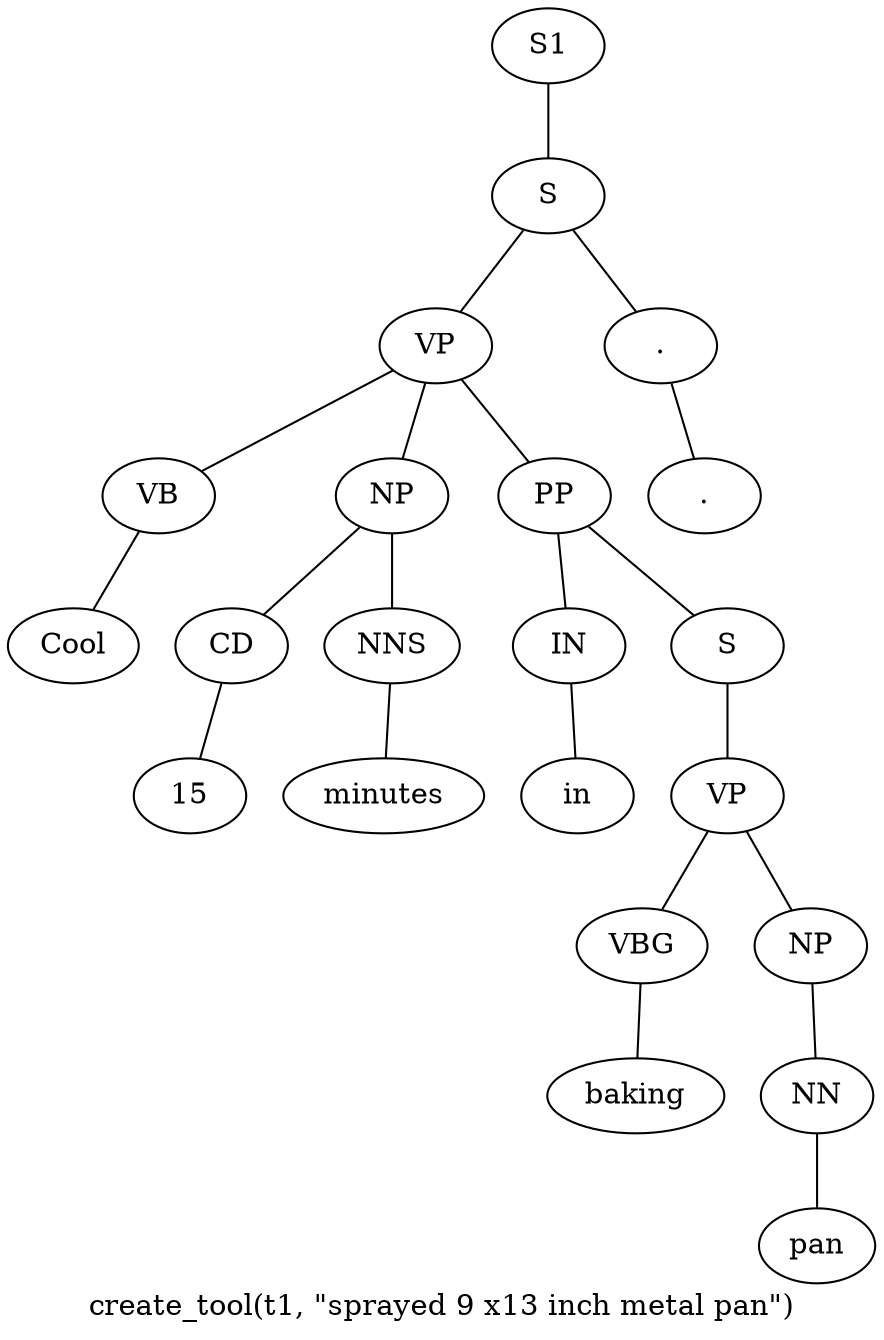 graph SyntaxGraph {
	label = "create_tool(t1, \"sprayed 9 x13 inch metal pan\")";
	Node0 [label="S1"];
	Node1 [label="S"];
	Node2 [label="VP"];
	Node3 [label="VB"];
	Node4 [label="Cool"];
	Node5 [label="NP"];
	Node6 [label="CD"];
	Node7 [label="15"];
	Node8 [label="NNS"];
	Node9 [label="minutes"];
	Node10 [label="PP"];
	Node11 [label="IN"];
	Node12 [label="in"];
	Node13 [label="S"];
	Node14 [label="VP"];
	Node15 [label="VBG"];
	Node16 [label="baking"];
	Node17 [label="NP"];
	Node18 [label="NN"];
	Node19 [label="pan"];
	Node20 [label="."];
	Node21 [label="."];

	Node0 -- Node1;
	Node1 -- Node2;
	Node1 -- Node20;
	Node2 -- Node3;
	Node2 -- Node5;
	Node2 -- Node10;
	Node3 -- Node4;
	Node5 -- Node6;
	Node5 -- Node8;
	Node6 -- Node7;
	Node8 -- Node9;
	Node10 -- Node11;
	Node10 -- Node13;
	Node11 -- Node12;
	Node13 -- Node14;
	Node14 -- Node15;
	Node14 -- Node17;
	Node15 -- Node16;
	Node17 -- Node18;
	Node18 -- Node19;
	Node20 -- Node21;
}
